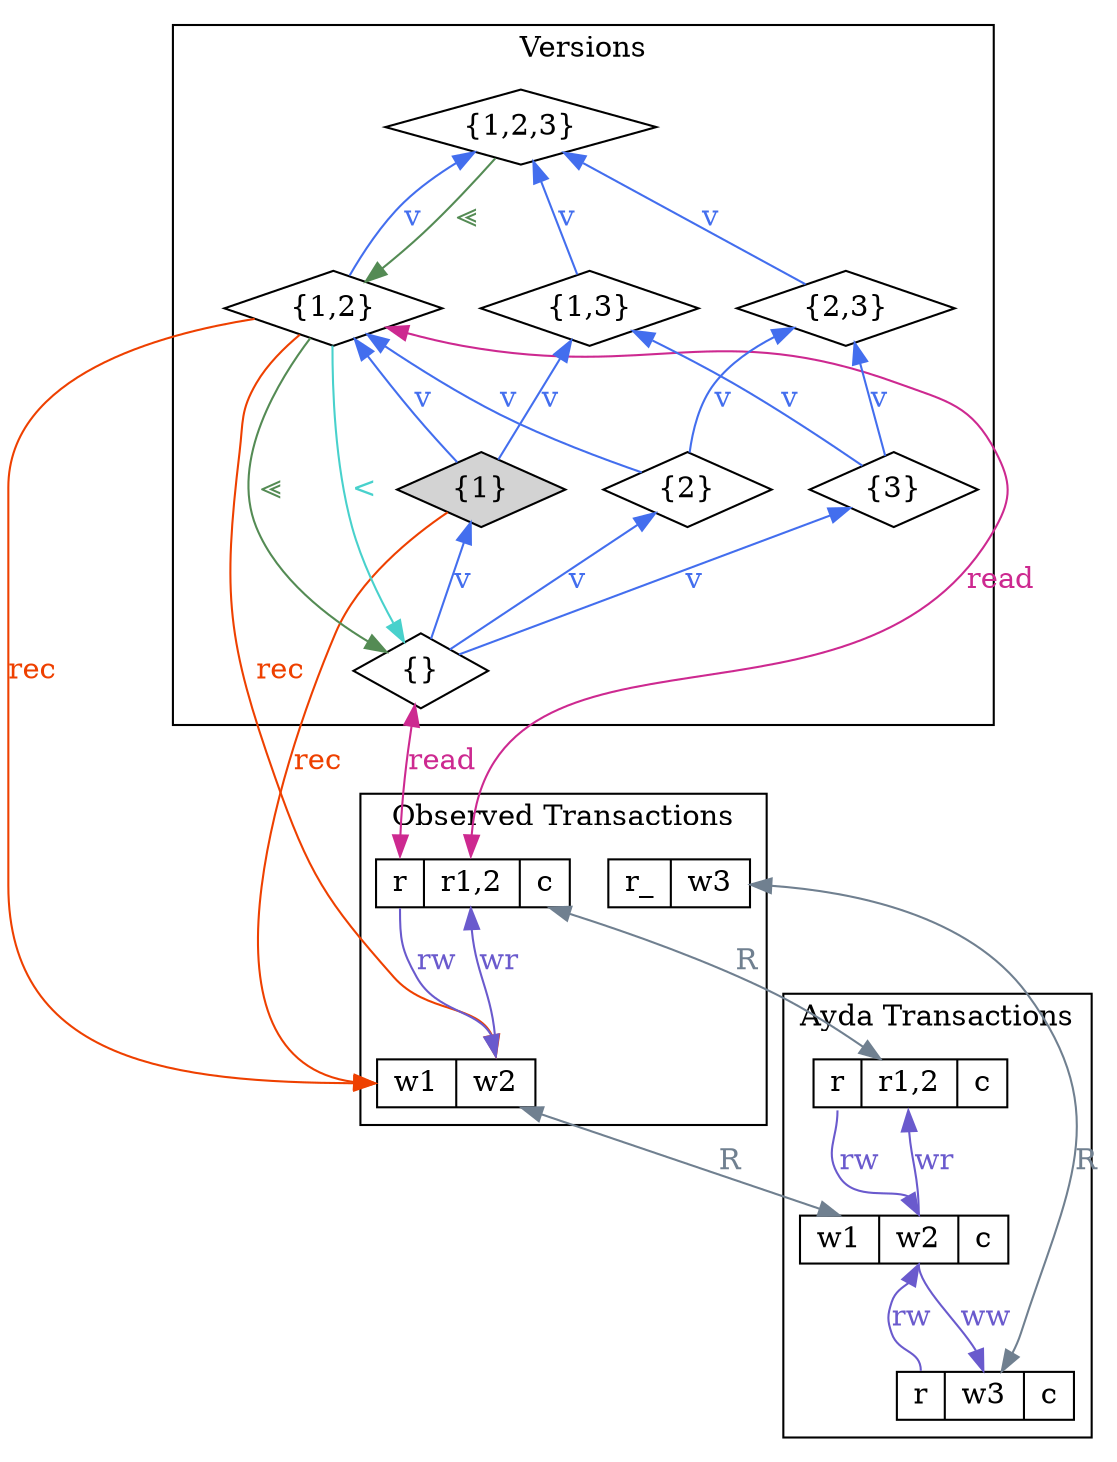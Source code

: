 digraph proof {
  // concentrate=true

  subgraph cluster0 {
    label = "Versions"
    node [shape="diamond"]
    v0 [label="{}"]
    v1 [label="{1}",style="filled"]
    v2 [label="{2}"]
    v3 [label="{3}"]
    v12 [label="{1,2}"]
    v13 [label="{1,3}"]
    v23 [label="{2,3}"]
    v123 [label="{1,2,3}"]

    // Version graph
    edge [dir="back",label="v",color="royalblue2",fontcolor="royalblue2"]
    v123 -> v12
    v123 -> v13
    v123 -> v23
    v12 -> v1
    v12 -> v2
    v13 -> v1
    v13 -> v3
    v23 -> v2
    v23 -> v3
    v1 -> v0
    v2 -> v0
    v3 -> v0

    // Version order
    edge [dir="forward",label="≪",color="palegreen4",fontcolor="palegreen4"]
    v123 -> v12
    v12 -> v0

    // Inferred version order
    edge [label="<",color="mediumturquoise",fontcolor="mediumturquoise"]
    v12 -> v0
  }

  subgraph cluster1 {
    label = "Observed Transactions"
    node [shape=record,height="0.3"]
    ot1 [label="<op0> r|<op1> r1,2|<op2> c"]
    ot2 [label="<op0> w1|<op1> w2"]
    ot3 [label="<op0> r_|<op1> w3"]
  }

  subgraph cluster2 {
    label = "Ayda Transactions"
    node [shape=record,height="0.3"]
    at1 [label="<op0> r|<op1> r1,2|<op2> c"]
    at2 [label="<op0> w1|<op1> w2|<op2> c"]
    at3 [label="<op0> r|<op1> w3|<op2> c"]
  }

  // Actual dependencies
  edge [color="slateblue",fontcolor="slateblue"]
  at1:op0 -> at2:op1 [label="rw"]
  at2:op1 -> at1:op1 [label="wr"]
  at2:op1 -> at3:op1 [label="ww"]
  at3:op0 -> at2:op1 [label="rw"]

  // Inferred dependencies
  ot1:op0 -> ot2:op1 [label="rw"]
  ot2:op1 -> ot1:op1 [label="wr"]

  // Reads
  edge [label="read",dir="both",color="maroon3",fontcolor="maroon3"]
  v0  -> ot1:op0
  v12 -> ot1:op1

  // Recoverability
  edge [dir="forward",label="rec",color="orangered2",fontcolor="orangered2"]
  v1  -> ot2:op0
  v12 -> ot2:op0
  v12 -> ot2:op1

  // Compatibility
  edge [dir="forward",label="R",dir="both",color="slategray",fontcolor="slategray"]
  ot1 -> at1
  ot2 -> at2
  ot3 -> at3

  // Adya version/txn relationshiops
  //edge [dir="none",color="thistle3",style="dashed",label=""]
  //at1:op0 -> v0
  //at1:op1 -> v2
  //at2:op0 -> v1
  //at2:op1 -> v2
  //at3:op0 -> v0
  //at3:op1 -> v3
}
